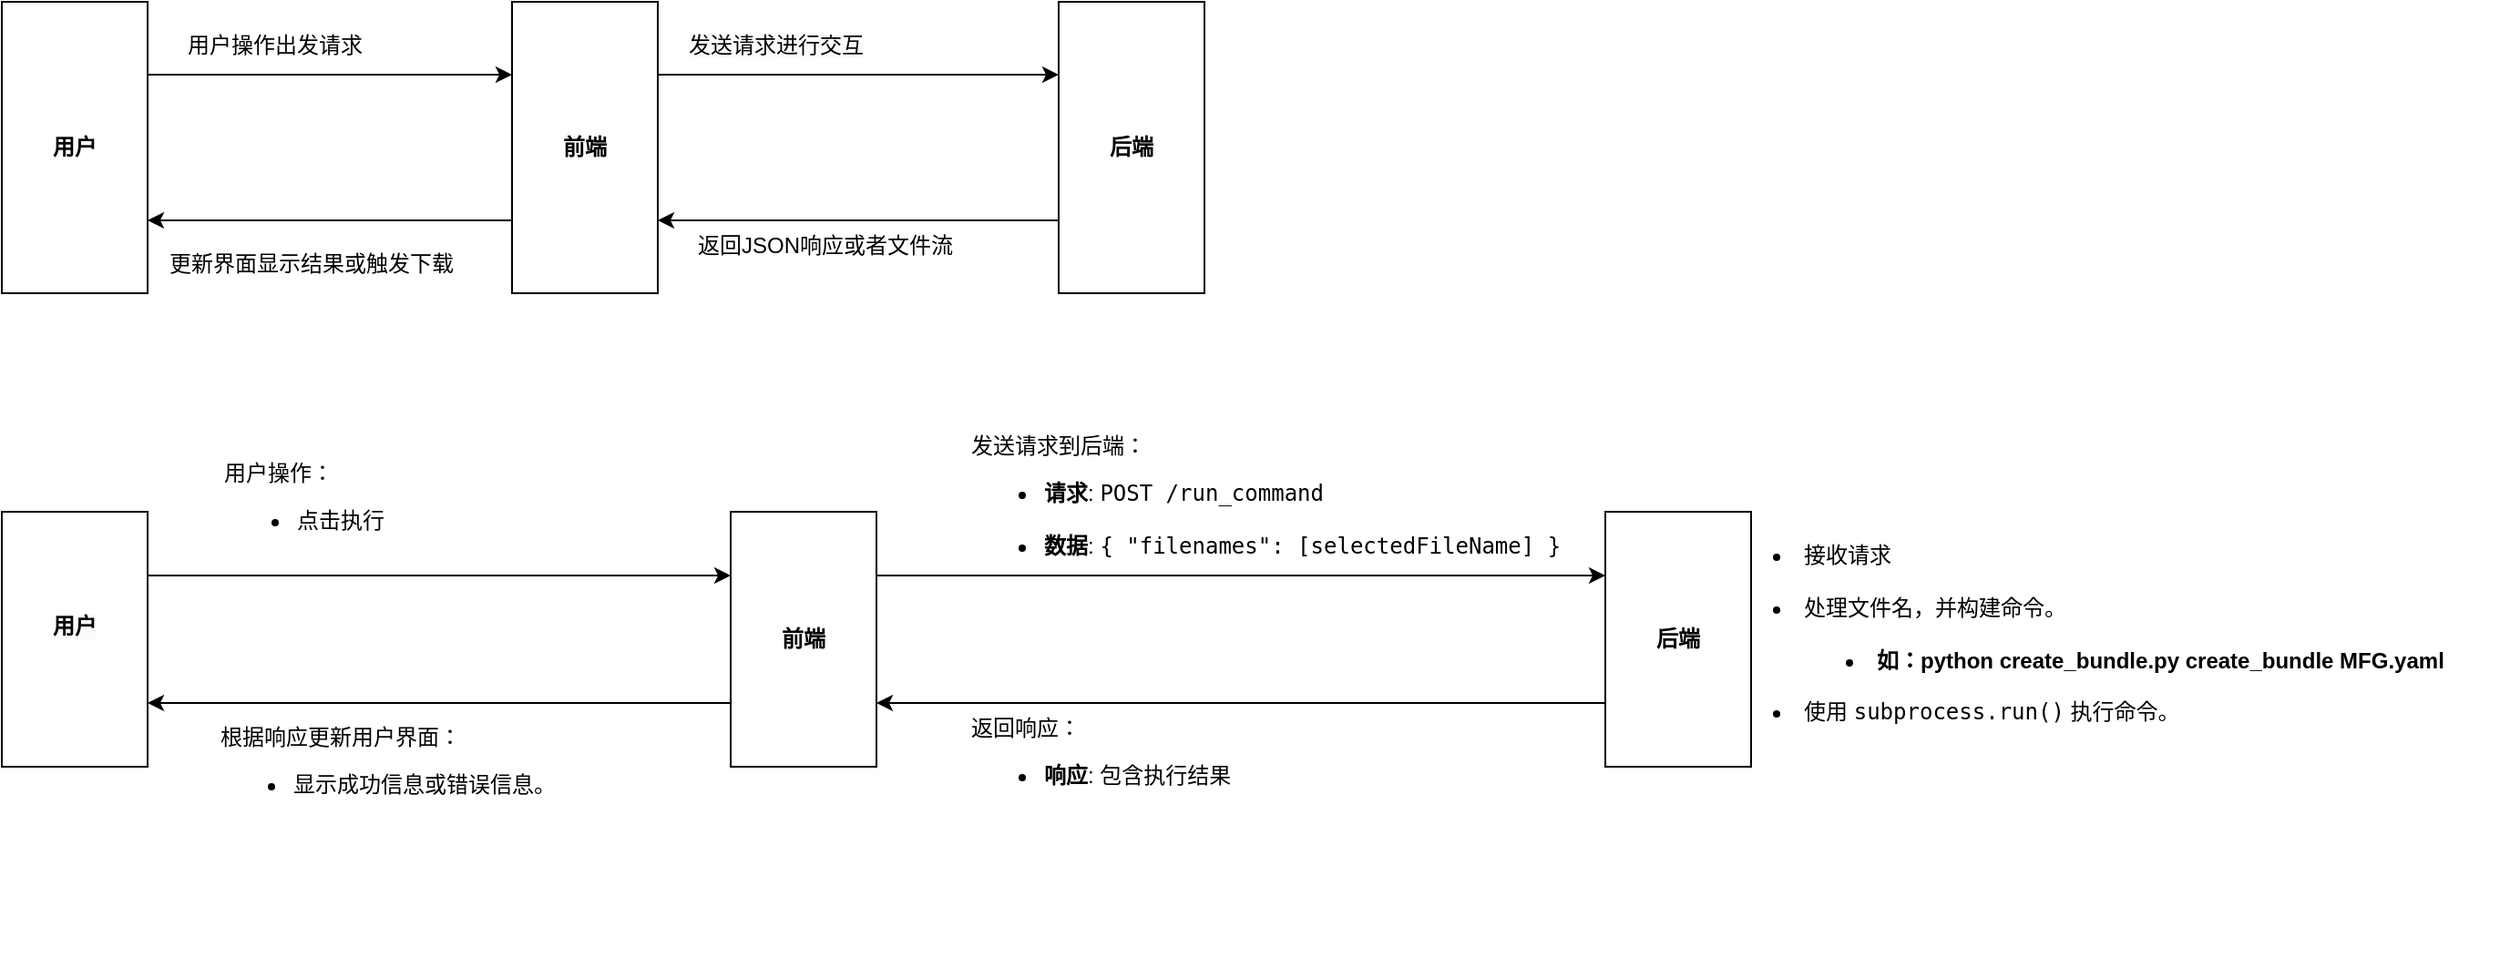 <mxfile version="24.7.17">
  <diagram name="Page-1" id="74e2e168-ea6b-b213-b513-2b3c1d86103e">
    <mxGraphModel dx="1554" dy="853" grid="1" gridSize="10" guides="1" tooltips="1" connect="1" arrows="1" fold="1" page="1" pageScale="1" pageWidth="1100" pageHeight="850" background="none" math="0" shadow="0">
      <root>
        <mxCell id="0" />
        <mxCell id="1" parent="0" />
        <mxCell id="I5FGjXJJP3mcsBWvXoU7-32" style="edgeStyle=orthogonalEdgeStyle;rounded=0;orthogonalLoop=1;jettySize=auto;html=1;exitX=1;exitY=0.25;exitDx=0;exitDy=0;entryX=0;entryY=0.25;entryDx=0;entryDy=0;" edge="1" parent="1" source="9LoYyTasiTcRK8hntE4s-2" target="9LoYyTasiTcRK8hntE4s-3">
          <mxGeometry relative="1" as="geometry" />
        </mxCell>
        <mxCell id="9LoYyTasiTcRK8hntE4s-2" value="用户" style="whiteSpace=wrap;html=1;fontStyle=1" parent="1" vertex="1">
          <mxGeometry x="40" y="40" width="80" height="160" as="geometry" />
        </mxCell>
        <mxCell id="I5FGjXJJP3mcsBWvXoU7-33" style="edgeStyle=orthogonalEdgeStyle;rounded=0;orthogonalLoop=1;jettySize=auto;html=1;exitX=0;exitY=0.75;exitDx=0;exitDy=0;entryX=1;entryY=0.75;entryDx=0;entryDy=0;" edge="1" parent="1" source="9LoYyTasiTcRK8hntE4s-3" target="9LoYyTasiTcRK8hntE4s-2">
          <mxGeometry relative="1" as="geometry" />
        </mxCell>
        <mxCell id="I5FGjXJJP3mcsBWvXoU7-34" style="edgeStyle=orthogonalEdgeStyle;rounded=0;orthogonalLoop=1;jettySize=auto;html=1;exitX=1;exitY=0.25;exitDx=0;exitDy=0;entryX=0;entryY=0.25;entryDx=0;entryDy=0;" edge="1" parent="1" source="9LoYyTasiTcRK8hntE4s-3" target="9LoYyTasiTcRK8hntE4s-4">
          <mxGeometry relative="1" as="geometry" />
        </mxCell>
        <mxCell id="9LoYyTasiTcRK8hntE4s-3" value="前端" style="whiteSpace=wrap;html=1;fontStyle=1" parent="1" vertex="1">
          <mxGeometry x="320" y="40" width="80" height="160" as="geometry" />
        </mxCell>
        <mxCell id="I5FGjXJJP3mcsBWvXoU7-35" style="edgeStyle=orthogonalEdgeStyle;rounded=0;orthogonalLoop=1;jettySize=auto;html=1;exitX=0;exitY=0.75;exitDx=0;exitDy=0;entryX=1;entryY=0.75;entryDx=0;entryDy=0;" edge="1" parent="1" source="9LoYyTasiTcRK8hntE4s-4" target="9LoYyTasiTcRK8hntE4s-3">
          <mxGeometry relative="1" as="geometry" />
        </mxCell>
        <mxCell id="9LoYyTasiTcRK8hntE4s-4" value="后端" style="whiteSpace=wrap;html=1;fontStyle=1" parent="1" vertex="1">
          <mxGeometry x="620" y="40" width="80" height="160" as="geometry" />
        </mxCell>
        <mxCell id="9LoYyTasiTcRK8hntE4s-5" value="用户操作出发请求" style="text;whiteSpace=wrap;html=1;" parent="1" vertex="1">
          <mxGeometry x="140" y="50" width="180" height="50" as="geometry" />
        </mxCell>
        <mxCell id="9LoYyTasiTcRK8hntE4s-7" value="&lt;span style=&quot;color: rgb(0, 0, 0); font-family: Helvetica; font-size: 12px; font-style: normal; font-variant-ligatures: normal; font-variant-caps: normal; font-weight: 400; letter-spacing: normal; orphans: 2; text-align: left; text-indent: 0px; text-transform: none; widows: 2; word-spacing: 0px; -webkit-text-stroke-width: 0px; white-space: normal; background-color: rgb(251, 251, 251); text-decoration-thickness: initial; text-decoration-style: initial; text-decoration-color: initial; display: inline !important; float: none;&quot;&gt;发送请求进行交互&lt;/span&gt;" style="text;whiteSpace=wrap;html=1;" parent="1" vertex="1">
          <mxGeometry x="415" y="50" width="130" height="40" as="geometry" />
        </mxCell>
        <mxCell id="9LoYyTasiTcRK8hntE4s-8" value="更新界面显示结果或触发下载" style="text;whiteSpace=wrap;html=1;" parent="1" vertex="1">
          <mxGeometry x="130" y="170" width="160" height="40" as="geometry" />
        </mxCell>
        <mxCell id="9LoYyTasiTcRK8hntE4s-10" value="返回JSON响应或者文件流" style="text;whiteSpace=wrap;html=1;" parent="1" vertex="1">
          <mxGeometry x="420" y="160" width="150" height="40" as="geometry" />
        </mxCell>
        <mxCell id="I5FGjXJJP3mcsBWvXoU7-29" style="edgeStyle=orthogonalEdgeStyle;rounded=0;orthogonalLoop=1;jettySize=auto;html=1;exitX=1;exitY=0.25;exitDx=0;exitDy=0;entryX=0;entryY=0.25;entryDx=0;entryDy=0;" edge="1" parent="1" source="I5FGjXJJP3mcsBWvXoU7-11" target="I5FGjXJJP3mcsBWvXoU7-13">
          <mxGeometry relative="1" as="geometry" />
        </mxCell>
        <mxCell id="I5FGjXJJP3mcsBWvXoU7-11" value="&#xa;&lt;span style=&quot;color: rgb(0, 0, 0); font-family: Helvetica; font-size: 12px; font-style: normal; font-variant-ligatures: normal; font-variant-caps: normal; font-weight: 700; letter-spacing: normal; orphans: 2; text-align: center; text-indent: 0px; text-transform: none; widows: 2; word-spacing: 0px; -webkit-text-stroke-width: 0px; white-space: normal; background-color: rgb(251, 251, 251); text-decoration-thickness: initial; text-decoration-style: initial; text-decoration-color: initial; display: inline !important; float: none;&quot;&gt;用户&lt;/span&gt;&#xa;&#xa;" style="rounded=0;whiteSpace=wrap;html=1;" vertex="1" parent="1">
          <mxGeometry x="40" y="320" width="80" height="140" as="geometry" />
        </mxCell>
        <mxCell id="I5FGjXJJP3mcsBWvXoU7-25" style="edgeStyle=orthogonalEdgeStyle;rounded=0;orthogonalLoop=1;jettySize=auto;html=1;exitX=0;exitY=0.75;exitDx=0;exitDy=0;entryX=1;entryY=0.75;entryDx=0;entryDy=0;" edge="1" parent="1" source="I5FGjXJJP3mcsBWvXoU7-12" target="I5FGjXJJP3mcsBWvXoU7-13">
          <mxGeometry relative="1" as="geometry" />
        </mxCell>
        <mxCell id="I5FGjXJJP3mcsBWvXoU7-12" value="&lt;span style=&quot;font-weight: 700;&quot;&gt;后端&lt;/span&gt;" style="rounded=0;whiteSpace=wrap;html=1;" vertex="1" parent="1">
          <mxGeometry x="920" y="320" width="80" height="140" as="geometry" />
        </mxCell>
        <mxCell id="I5FGjXJJP3mcsBWvXoU7-20" style="edgeStyle=orthogonalEdgeStyle;rounded=0;orthogonalLoop=1;jettySize=auto;html=1;exitX=1;exitY=0.25;exitDx=0;exitDy=0;entryX=0;entryY=0.25;entryDx=0;entryDy=0;" edge="1" parent="1" source="I5FGjXJJP3mcsBWvXoU7-13" target="I5FGjXJJP3mcsBWvXoU7-12">
          <mxGeometry relative="1" as="geometry" />
        </mxCell>
        <mxCell id="I5FGjXJJP3mcsBWvXoU7-27" style="edgeStyle=orthogonalEdgeStyle;rounded=0;orthogonalLoop=1;jettySize=auto;html=1;exitX=0;exitY=0.75;exitDx=0;exitDy=0;entryX=1;entryY=0.75;entryDx=0;entryDy=0;" edge="1" parent="1" source="I5FGjXJJP3mcsBWvXoU7-13" target="I5FGjXJJP3mcsBWvXoU7-11">
          <mxGeometry relative="1" as="geometry" />
        </mxCell>
        <mxCell id="I5FGjXJJP3mcsBWvXoU7-13" value="&lt;span style=&quot;font-weight: 700;&quot;&gt;前端&lt;/span&gt;" style="rounded=0;whiteSpace=wrap;html=1;" vertex="1" parent="1">
          <mxGeometry x="440" y="320" width="80" height="140" as="geometry" />
        </mxCell>
        <mxCell id="I5FGjXJJP3mcsBWvXoU7-21" value="发送请求到后端：&lt;br&gt;&lt;ul&gt;&lt;li&gt;&lt;strong&gt;请求&lt;/strong&gt;: &lt;code&gt;POST /run_command&lt;/code&gt;&lt;/li&gt;&lt;br&gt;&lt;li&gt;&lt;strong&gt;数据&lt;/strong&gt;: &lt;code&gt;{ &quot;filenames&quot;: [selectedFileName] }&lt;/code&gt;&lt;/li&gt;&lt;/ul&gt;" style="text;whiteSpace=wrap;html=1;" vertex="1" parent="1">
          <mxGeometry x="570" y="270" width="330" height="120" as="geometry" />
        </mxCell>
        <mxCell id="I5FGjXJJP3mcsBWvXoU7-24" value="返回响应：&lt;ul&gt;&lt;li&gt;&lt;strong&gt;响应&lt;/strong&gt;: 包含执行结果&lt;/li&gt;&lt;/ul&gt;" style="text;whiteSpace=wrap;html=1;" vertex="1" parent="1">
          <mxGeometry x="570" y="425" width="410" height="150" as="geometry" />
        </mxCell>
        <mxCell id="I5FGjXJJP3mcsBWvXoU7-26" value="根据响应更新用户界面：&lt;ul&gt;&lt;li&gt;显示成功信息或错误信息。&lt;/li&gt;&lt;/ul&gt;" style="text;whiteSpace=wrap;html=1;" vertex="1" parent="1">
          <mxGeometry x="158" y="430" width="220" height="90" as="geometry" />
        </mxCell>
        <mxCell id="I5FGjXJJP3mcsBWvXoU7-28" value="用户操作：&lt;ul&gt;&lt;li&gt;点击执行&lt;/li&gt;&lt;/ul&gt;" style="text;whiteSpace=wrap;html=1;" vertex="1" parent="1">
          <mxGeometry x="160" y="285" width="220" height="90" as="geometry" />
        </mxCell>
        <UserObject label="&lt;li&gt;接收请求&amp;nbsp; &amp;nbsp; &amp;nbsp; &amp;nbsp; &amp;nbsp; &amp;nbsp; &amp;nbsp; &amp;nbsp; &amp;nbsp; &amp;nbsp; &amp;nbsp; &amp;nbsp; &amp;nbsp; &amp;nbsp; &amp;nbsp; &amp;nbsp; &amp;nbsp; &amp;nbsp; &amp;nbsp; &amp;nbsp; &amp;nbsp; &amp;nbsp; &amp;nbsp; &amp;nbsp; &amp;nbsp; &amp;nbsp; &amp;nbsp; &amp;nbsp; &amp;nbsp; &amp;nbsp; &amp;nbsp; &amp;nbsp; &amp;nbsp; &amp;nbsp; &amp;nbsp; &amp;nbsp; &amp;nbsp; &amp;nbsp; &amp;nbsp; &amp;nbsp; &amp;nbsp; &amp;nbsp; &amp;nbsp; &amp;nbsp; &amp;nbsp; &amp;nbsp; &amp;nbsp; &amp;nbsp; &amp;nbsp; &amp;nbsp; &amp;nbsp; &amp;nbsp; &amp;nbsp; &amp;nbsp; &amp;nbsp;&amp;nbsp;&lt;/li&gt;&lt;li&gt;处理文件名，并构建命令。&amp;nbsp; &amp;nbsp; &amp;nbsp; &amp;nbsp; &amp;nbsp; &amp;nbsp; &amp;nbsp; &amp;nbsp; &amp;nbsp; &amp;nbsp; &amp;nbsp; &amp;nbsp; &amp;nbsp; &amp;nbsp; &amp;nbsp; &amp;nbsp; &amp;nbsp; &amp;nbsp; &amp;nbsp; &amp;nbsp; &amp;nbsp; &amp;nbsp; &amp;nbsp; &amp;nbsp; &amp;nbsp; &amp;nbsp; &amp;nbsp; &amp;nbsp; &amp;nbsp; &amp;nbsp; &amp;nbsp; &amp;nbsp; &amp;nbsp; &amp;nbsp; &amp;nbsp; &amp;nbsp;&amp;nbsp;&lt;/li&gt;&lt;blockquote style=&quot;margin: 0 0 0 40px; border: none; padding: 0px;&quot;&gt;&lt;li&gt;&lt;b&gt;如：python create_bundle.py create_bundle MFG.yaml&lt;/b&gt;&lt;/li&gt;&lt;/blockquote&gt;&lt;span style=&quot;white-space: pre;&quot;&gt;&lt;span style=&quot;white-space: pre;&quot;&gt;&#x9;&lt;/span&gt;&#x9;&lt;/span&gt;&lt;span style=&quot;white-space: pre;&quot;&gt;&#x9;&lt;/span&gt;&lt;span style=&quot;white-space: pre;&quot;&gt;&#x9;&lt;/span&gt;&lt;br&gt;&lt;li&gt;使用 &lt;code&gt;subprocess.run()&lt;/code&gt; 执行命令。&lt;/li&gt;" link="&lt;li&gt;接收请求：&#xa;&lt;ul&gt;&#xa;&lt;li&gt;&lt;strong&gt;动作&lt;/strong&gt;: &lt;code&gt;request.json&lt;/code&gt; 解析数据。&lt;/li&gt;&#xa;&lt;/ul&gt;&#xa;&lt;/li&gt;&#xa;&lt;li&gt;处理文件名，并构建命令。&lt;/li&gt;&#xa;&lt;li&gt;使用 &lt;code&gt;subprocess.run()&lt;/code&gt; 执行命令。&#xa;&lt;ul&gt;&#xa;&lt;li&gt;&lt;strong&gt;输出&lt;/strong&gt;: 捕获标准输出和错误信息。&lt;/li&gt;&lt;/ul&gt;&lt;/li&gt;" id="I5FGjXJJP3mcsBWvXoU7-31">
          <mxCell style="text;whiteSpace=wrap;html=1;" vertex="1" parent="1">
            <mxGeometry x="1010" y="330" width="400" height="230" as="geometry" />
          </mxCell>
        </UserObject>
      </root>
    </mxGraphModel>
  </diagram>
</mxfile>
